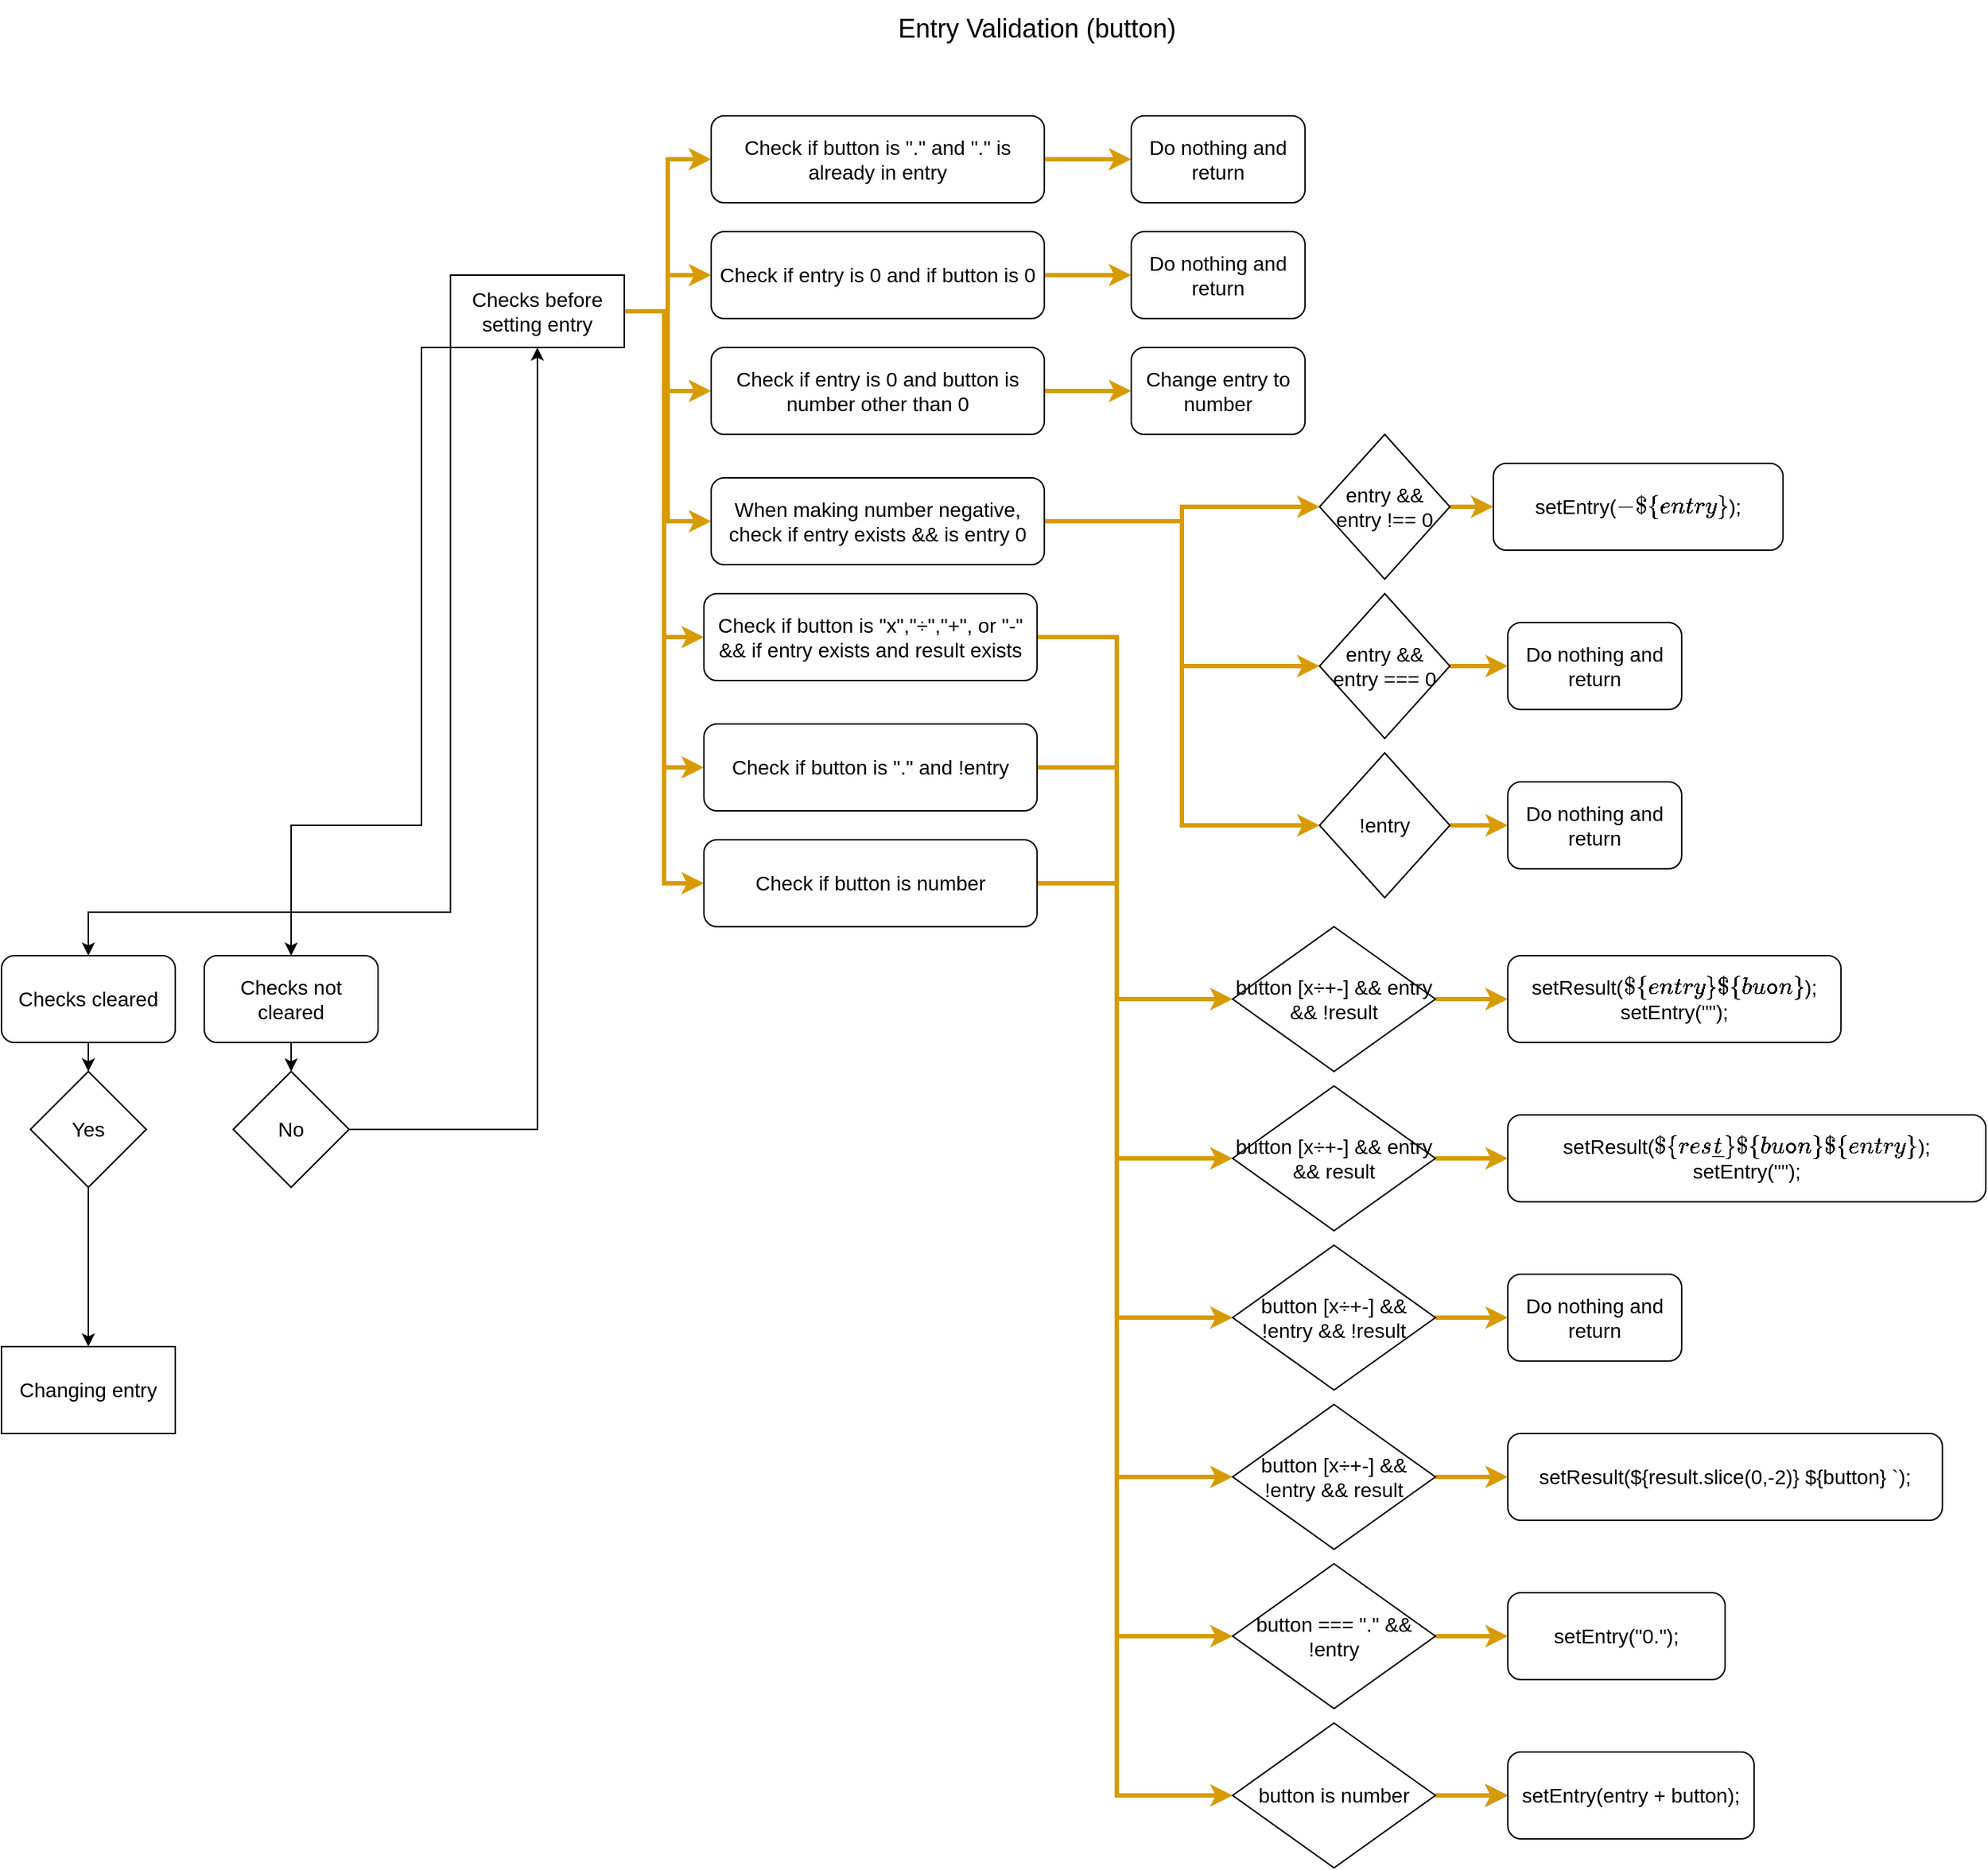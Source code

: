 <mxfile version="17.2.4" type="github">
  <diagram id="TZoMnfLU2BDx9-k30hga" name="Page-1">
    <mxGraphModel dx="1847" dy="580" grid="1" gridSize="10" guides="1" tooltips="1" connect="1" arrows="1" fold="1" page="1" pageScale="1" pageWidth="850" pageHeight="1100" math="0" shadow="0">
      <root>
        <mxCell id="0" />
        <mxCell id="1" parent="0" />
        <mxCell id="1ex6nhGH8Mem6hA5X4y0-2" value="Entry Validation (button)" style="text;html=1;strokeColor=none;fillColor=none;align=center;verticalAlign=middle;whiteSpace=wrap;rounded=0;fontSize=18;" vertex="1" parent="1">
          <mxGeometry x="325" y="40" width="200" height="40" as="geometry" />
        </mxCell>
        <mxCell id="1ex6nhGH8Mem6hA5X4y0-11" style="edgeStyle=orthogonalEdgeStyle;rounded=0;orthogonalLoop=1;jettySize=auto;html=1;exitX=1;exitY=0.5;exitDx=0;exitDy=0;entryX=0;entryY=0.5;entryDx=0;entryDy=0;fontSize=14;fillColor=#ffe6cc;strokeColor=#d79b00;strokeWidth=3;" edge="1" parent="1" source="1ex6nhGH8Mem6hA5X4y0-3" target="1ex6nhGH8Mem6hA5X4y0-8">
          <mxGeometry relative="1" as="geometry" />
        </mxCell>
        <mxCell id="1ex6nhGH8Mem6hA5X4y0-16" style="edgeStyle=orthogonalEdgeStyle;rounded=0;orthogonalLoop=1;jettySize=auto;html=1;exitX=1;exitY=0.5;exitDx=0;exitDy=0;entryX=0;entryY=0.5;entryDx=0;entryDy=0;fontSize=14;fillColor=#ffe6cc;strokeColor=#d79b00;strokeWidth=3;" edge="1" parent="1" source="1ex6nhGH8Mem6hA5X4y0-3" target="1ex6nhGH8Mem6hA5X4y0-15">
          <mxGeometry relative="1" as="geometry" />
        </mxCell>
        <mxCell id="1ex6nhGH8Mem6hA5X4y0-28" style="edgeStyle=orthogonalEdgeStyle;rounded=0;orthogonalLoop=1;jettySize=auto;html=1;exitX=1;exitY=0.5;exitDx=0;exitDy=0;entryX=0;entryY=0.5;entryDx=0;entryDy=0;fontSize=14;fillColor=#ffe6cc;strokeColor=#d79b00;strokeWidth=3;" edge="1" parent="1" source="1ex6nhGH8Mem6hA5X4y0-3" target="1ex6nhGH8Mem6hA5X4y0-27">
          <mxGeometry relative="1" as="geometry" />
        </mxCell>
        <mxCell id="1ex6nhGH8Mem6hA5X4y0-29" style="edgeStyle=orthogonalEdgeStyle;rounded=0;orthogonalLoop=1;jettySize=auto;html=1;exitX=1;exitY=0.5;exitDx=0;exitDy=0;entryX=0;entryY=0.5;entryDx=0;entryDy=0;fontSize=14;fillColor=#ffe6cc;strokeColor=#d79b00;strokeWidth=3;" edge="1" parent="1" source="1ex6nhGH8Mem6hA5X4y0-3" target="1ex6nhGH8Mem6hA5X4y0-26">
          <mxGeometry relative="1" as="geometry" />
        </mxCell>
        <mxCell id="1ex6nhGH8Mem6hA5X4y0-47" style="edgeStyle=orthogonalEdgeStyle;rounded=0;orthogonalLoop=1;jettySize=auto;html=1;entryX=0.5;entryY=0;entryDx=0;entryDy=0;fontSize=14;" edge="1" parent="1" source="1ex6nhGH8Mem6hA5X4y0-3" target="1ex6nhGH8Mem6hA5X4y0-45">
          <mxGeometry relative="1" as="geometry">
            <Array as="points">
              <mxPoint x="20" y="670" />
              <mxPoint x="-230" y="670" />
            </Array>
          </mxGeometry>
        </mxCell>
        <mxCell id="1ex6nhGH8Mem6hA5X4y0-48" style="edgeStyle=orthogonalEdgeStyle;rounded=0;orthogonalLoop=1;jettySize=auto;html=1;exitX=0.5;exitY=1;exitDx=0;exitDy=0;entryX=0.5;entryY=0;entryDx=0;entryDy=0;fontSize=14;" edge="1" parent="1" source="1ex6nhGH8Mem6hA5X4y0-3" target="1ex6nhGH8Mem6hA5X4y0-46">
          <mxGeometry relative="1" as="geometry">
            <Array as="points">
              <mxPoint y="280" />
              <mxPoint y="610" />
              <mxPoint x="-90" y="610" />
            </Array>
          </mxGeometry>
        </mxCell>
        <mxCell id="1ex6nhGH8Mem6hA5X4y0-60" style="edgeStyle=orthogonalEdgeStyle;rounded=0;orthogonalLoop=1;jettySize=auto;html=1;exitX=1;exitY=0.5;exitDx=0;exitDy=0;entryX=0;entryY=0.5;entryDx=0;entryDy=0;fontSize=14;strokeWidth=3;fillColor=#ffe6cc;strokeColor=#d79b00;" edge="1" parent="1" source="1ex6nhGH8Mem6hA5X4y0-3" target="1ex6nhGH8Mem6hA5X4y0-58">
          <mxGeometry relative="1" as="geometry" />
        </mxCell>
        <mxCell id="1ex6nhGH8Mem6hA5X4y0-87" style="edgeStyle=orthogonalEdgeStyle;rounded=0;orthogonalLoop=1;jettySize=auto;html=1;exitX=1;exitY=0.5;exitDx=0;exitDy=0;entryX=0;entryY=0.5;entryDx=0;entryDy=0;fontSize=14;strokeWidth=3;fillColor=#ffe6cc;strokeColor=#d79b00;" edge="1" parent="1" source="1ex6nhGH8Mem6hA5X4y0-3" target="1ex6nhGH8Mem6hA5X4y0-83">
          <mxGeometry relative="1" as="geometry" />
        </mxCell>
        <mxCell id="1ex6nhGH8Mem6hA5X4y0-91" style="edgeStyle=orthogonalEdgeStyle;rounded=0;orthogonalLoop=1;jettySize=auto;html=1;exitX=1;exitY=0.5;exitDx=0;exitDy=0;entryX=0;entryY=0.5;entryDx=0;entryDy=0;fontSize=14;strokeWidth=3;fillColor=#ffe6cc;strokeColor=#d79b00;" edge="1" parent="1" source="1ex6nhGH8Mem6hA5X4y0-3" target="1ex6nhGH8Mem6hA5X4y0-90">
          <mxGeometry relative="1" as="geometry" />
        </mxCell>
        <mxCell id="1ex6nhGH8Mem6hA5X4y0-3" value="Checks before setting entry" style="rounded=0;whiteSpace=wrap;html=1;fontSize=14;" vertex="1" parent="1">
          <mxGeometry x="20" y="230" width="120" height="50" as="geometry" />
        </mxCell>
        <mxCell id="1ex6nhGH8Mem6hA5X4y0-20" style="edgeStyle=orthogonalEdgeStyle;rounded=0;orthogonalLoop=1;jettySize=auto;html=1;exitX=1;exitY=0.5;exitDx=0;exitDy=0;entryX=0;entryY=0.5;entryDx=0;entryDy=0;fontSize=14;fillColor=#ffe6cc;strokeColor=#d79b00;strokeWidth=3;" edge="1" parent="1" source="1ex6nhGH8Mem6hA5X4y0-8" target="1ex6nhGH8Mem6hA5X4y0-19">
          <mxGeometry relative="1" as="geometry" />
        </mxCell>
        <mxCell id="1ex6nhGH8Mem6hA5X4y0-8" value="Check if entry is 0 and if button is 0" style="rounded=1;whiteSpace=wrap;html=1;fontSize=14;" vertex="1" parent="1">
          <mxGeometry x="200" y="200" width="230" height="60" as="geometry" />
        </mxCell>
        <mxCell id="1ex6nhGH8Mem6hA5X4y0-18" value="" style="edgeStyle=orthogonalEdgeStyle;rounded=0;orthogonalLoop=1;jettySize=auto;html=1;fontSize=14;fillColor=#ffe6cc;strokeColor=#d79b00;strokeWidth=3;" edge="1" parent="1" source="1ex6nhGH8Mem6hA5X4y0-15" target="1ex6nhGH8Mem6hA5X4y0-17">
          <mxGeometry relative="1" as="geometry" />
        </mxCell>
        <mxCell id="1ex6nhGH8Mem6hA5X4y0-15" value="Check if button is &quot;.&quot; and &quot;.&quot; is already in entry" style="rounded=1;whiteSpace=wrap;html=1;fontSize=14;" vertex="1" parent="1">
          <mxGeometry x="200" y="120" width="230" height="60" as="geometry" />
        </mxCell>
        <mxCell id="1ex6nhGH8Mem6hA5X4y0-17" value="Do nothing and return" style="rounded=1;whiteSpace=wrap;html=1;fontSize=14;" vertex="1" parent="1">
          <mxGeometry x="490" y="120" width="120" height="60" as="geometry" />
        </mxCell>
        <mxCell id="1ex6nhGH8Mem6hA5X4y0-19" value="Do nothing and return" style="rounded=1;whiteSpace=wrap;html=1;fontSize=14;" vertex="1" parent="1">
          <mxGeometry x="490" y="200" width="120" height="60" as="geometry" />
        </mxCell>
        <mxCell id="1ex6nhGH8Mem6hA5X4y0-21" value="Change entry to number" style="rounded=1;whiteSpace=wrap;html=1;fontSize=14;" vertex="1" parent="1">
          <mxGeometry x="490" y="280" width="120" height="60" as="geometry" />
        </mxCell>
        <mxCell id="1ex6nhGH8Mem6hA5X4y0-36" style="edgeStyle=orthogonalEdgeStyle;rounded=0;orthogonalLoop=1;jettySize=auto;html=1;exitX=1;exitY=0.5;exitDx=0;exitDy=0;entryX=0;entryY=0.5;entryDx=0;entryDy=0;fontSize=14;fillColor=#ffe6cc;strokeColor=#d79b00;strokeWidth=3;" edge="1" parent="1" source="1ex6nhGH8Mem6hA5X4y0-24" target="1ex6nhGH8Mem6hA5X4y0-35">
          <mxGeometry relative="1" as="geometry" />
        </mxCell>
        <mxCell id="1ex6nhGH8Mem6hA5X4y0-24" value="entry &amp;amp;&amp;amp; entry !== 0" style="rhombus;whiteSpace=wrap;html=1;fontSize=14;" vertex="1" parent="1">
          <mxGeometry x="620" y="340" width="90" height="100" as="geometry" />
        </mxCell>
        <mxCell id="1ex6nhGH8Mem6hA5X4y0-31" style="edgeStyle=orthogonalEdgeStyle;rounded=0;orthogonalLoop=1;jettySize=auto;html=1;exitX=1;exitY=0.5;exitDx=0;exitDy=0;entryX=0;entryY=0.5;entryDx=0;entryDy=0;fontSize=14;fillColor=#ffe6cc;strokeColor=#d79b00;strokeWidth=3;" edge="1" parent="1" source="1ex6nhGH8Mem6hA5X4y0-26" target="1ex6nhGH8Mem6hA5X4y0-24">
          <mxGeometry relative="1" as="geometry" />
        </mxCell>
        <mxCell id="1ex6nhGH8Mem6hA5X4y0-34" style="edgeStyle=orthogonalEdgeStyle;rounded=0;orthogonalLoop=1;jettySize=auto;html=1;exitX=1;exitY=0.5;exitDx=0;exitDy=0;entryX=0;entryY=0.5;entryDx=0;entryDy=0;fontSize=14;fillColor=#ffe6cc;strokeColor=#d79b00;strokeWidth=3;" edge="1" parent="1" source="1ex6nhGH8Mem6hA5X4y0-26" target="1ex6nhGH8Mem6hA5X4y0-33">
          <mxGeometry relative="1" as="geometry" />
        </mxCell>
        <mxCell id="1ex6nhGH8Mem6hA5X4y0-43" style="edgeStyle=orthogonalEdgeStyle;rounded=0;orthogonalLoop=1;jettySize=auto;html=1;exitX=1;exitY=0.5;exitDx=0;exitDy=0;entryX=0;entryY=0.5;entryDx=0;entryDy=0;fontSize=14;fillColor=#ffe6cc;strokeColor=#d79b00;strokeWidth=3;" edge="1" parent="1" source="1ex6nhGH8Mem6hA5X4y0-26" target="1ex6nhGH8Mem6hA5X4y0-40">
          <mxGeometry relative="1" as="geometry" />
        </mxCell>
        <mxCell id="1ex6nhGH8Mem6hA5X4y0-26" value="When making number negative, check if entry exists &amp;amp;&amp;amp; is entry 0" style="rounded=1;whiteSpace=wrap;html=1;fontSize=14;" vertex="1" parent="1">
          <mxGeometry x="200" y="370" width="230" height="60" as="geometry" />
        </mxCell>
        <mxCell id="1ex6nhGH8Mem6hA5X4y0-30" style="edgeStyle=orthogonalEdgeStyle;rounded=0;orthogonalLoop=1;jettySize=auto;html=1;exitX=1;exitY=0.5;exitDx=0;exitDy=0;fontSize=14;fillColor=#ffe6cc;strokeColor=#d79b00;strokeWidth=3;" edge="1" parent="1" source="1ex6nhGH8Mem6hA5X4y0-27" target="1ex6nhGH8Mem6hA5X4y0-21">
          <mxGeometry relative="1" as="geometry" />
        </mxCell>
        <mxCell id="1ex6nhGH8Mem6hA5X4y0-27" value="Check if entry is 0 and button is number other than 0" style="rounded=1;whiteSpace=wrap;html=1;fontSize=14;" vertex="1" parent="1">
          <mxGeometry x="200" y="280" width="230" height="60" as="geometry" />
        </mxCell>
        <mxCell id="1ex6nhGH8Mem6hA5X4y0-39" style="edgeStyle=orthogonalEdgeStyle;rounded=0;orthogonalLoop=1;jettySize=auto;html=1;exitX=1;exitY=0.5;exitDx=0;exitDy=0;fontSize=14;fillColor=#ffe6cc;strokeColor=#d79b00;strokeWidth=3;" edge="1" parent="1" source="1ex6nhGH8Mem6hA5X4y0-33" target="1ex6nhGH8Mem6hA5X4y0-38">
          <mxGeometry relative="1" as="geometry" />
        </mxCell>
        <mxCell id="1ex6nhGH8Mem6hA5X4y0-33" value="entry &amp;amp;&amp;amp; entry === 0" style="rhombus;whiteSpace=wrap;html=1;fontSize=14;" vertex="1" parent="1">
          <mxGeometry x="620" y="450" width="90" height="100" as="geometry" />
        </mxCell>
        <mxCell id="1ex6nhGH8Mem6hA5X4y0-35" value="setEntry(`-${entry}`);" style="rounded=1;whiteSpace=wrap;html=1;fontSize=14;" vertex="1" parent="1">
          <mxGeometry x="740" y="360" width="200" height="60" as="geometry" />
        </mxCell>
        <mxCell id="1ex6nhGH8Mem6hA5X4y0-38" value="Do nothing and return" style="rounded=1;whiteSpace=wrap;html=1;fontSize=14;" vertex="1" parent="1">
          <mxGeometry x="750" y="470" width="120" height="60" as="geometry" />
        </mxCell>
        <mxCell id="1ex6nhGH8Mem6hA5X4y0-42" style="edgeStyle=orthogonalEdgeStyle;rounded=0;orthogonalLoop=1;jettySize=auto;html=1;exitX=1;exitY=0.5;exitDx=0;exitDy=0;entryX=0;entryY=0.5;entryDx=0;entryDy=0;fontSize=14;fillColor=#ffe6cc;strokeColor=#d79b00;strokeWidth=3;" edge="1" parent="1" source="1ex6nhGH8Mem6hA5X4y0-40" target="1ex6nhGH8Mem6hA5X4y0-41">
          <mxGeometry relative="1" as="geometry" />
        </mxCell>
        <mxCell id="1ex6nhGH8Mem6hA5X4y0-40" value="!entry" style="rhombus;whiteSpace=wrap;html=1;fontSize=14;" vertex="1" parent="1">
          <mxGeometry x="620" y="560" width="90" height="100" as="geometry" />
        </mxCell>
        <mxCell id="1ex6nhGH8Mem6hA5X4y0-41" value="Do nothing and return" style="rounded=1;whiteSpace=wrap;html=1;fontSize=14;" vertex="1" parent="1">
          <mxGeometry x="750" y="580" width="120" height="60" as="geometry" />
        </mxCell>
        <mxCell id="1ex6nhGH8Mem6hA5X4y0-51" style="edgeStyle=orthogonalEdgeStyle;rounded=0;orthogonalLoop=1;jettySize=auto;html=1;exitX=0.5;exitY=1;exitDx=0;exitDy=0;entryX=0.5;entryY=0;entryDx=0;entryDy=0;fontSize=14;" edge="1" parent="1" source="1ex6nhGH8Mem6hA5X4y0-45" target="1ex6nhGH8Mem6hA5X4y0-49">
          <mxGeometry relative="1" as="geometry" />
        </mxCell>
        <mxCell id="1ex6nhGH8Mem6hA5X4y0-45" value="Checks cleared" style="rounded=1;whiteSpace=wrap;html=1;fontSize=14;" vertex="1" parent="1">
          <mxGeometry x="-290" y="700" width="120" height="60" as="geometry" />
        </mxCell>
        <mxCell id="1ex6nhGH8Mem6hA5X4y0-52" style="edgeStyle=orthogonalEdgeStyle;rounded=0;orthogonalLoop=1;jettySize=auto;html=1;exitX=0.5;exitY=1;exitDx=0;exitDy=0;entryX=0.5;entryY=0;entryDx=0;entryDy=0;fontSize=14;" edge="1" parent="1" source="1ex6nhGH8Mem6hA5X4y0-46" target="1ex6nhGH8Mem6hA5X4y0-50">
          <mxGeometry relative="1" as="geometry" />
        </mxCell>
        <mxCell id="1ex6nhGH8Mem6hA5X4y0-46" value="Checks not cleared" style="rounded=1;whiteSpace=wrap;html=1;fontSize=14;" vertex="1" parent="1">
          <mxGeometry x="-150" y="700" width="120" height="60" as="geometry" />
        </mxCell>
        <mxCell id="1ex6nhGH8Mem6hA5X4y0-55" style="edgeStyle=orthogonalEdgeStyle;rounded=0;orthogonalLoop=1;jettySize=auto;html=1;exitX=0.5;exitY=1;exitDx=0;exitDy=0;entryX=0.5;entryY=0;entryDx=0;entryDy=0;fontSize=14;" edge="1" parent="1" source="1ex6nhGH8Mem6hA5X4y0-49" target="1ex6nhGH8Mem6hA5X4y0-54">
          <mxGeometry relative="1" as="geometry" />
        </mxCell>
        <mxCell id="1ex6nhGH8Mem6hA5X4y0-49" value="Yes" style="rhombus;whiteSpace=wrap;html=1;fontSize=14;" vertex="1" parent="1">
          <mxGeometry x="-270" y="780" width="80" height="80" as="geometry" />
        </mxCell>
        <mxCell id="1ex6nhGH8Mem6hA5X4y0-78" style="edgeStyle=orthogonalEdgeStyle;rounded=0;orthogonalLoop=1;jettySize=auto;html=1;exitX=1;exitY=0.5;exitDx=0;exitDy=0;entryX=0.5;entryY=1;entryDx=0;entryDy=0;fontSize=14;strokeWidth=1;" edge="1" parent="1" source="1ex6nhGH8Mem6hA5X4y0-50" target="1ex6nhGH8Mem6hA5X4y0-3">
          <mxGeometry relative="1" as="geometry" />
        </mxCell>
        <mxCell id="1ex6nhGH8Mem6hA5X4y0-50" value="No" style="rhombus;whiteSpace=wrap;html=1;fontSize=14;" vertex="1" parent="1">
          <mxGeometry x="-130" y="780" width="80" height="80" as="geometry" />
        </mxCell>
        <mxCell id="1ex6nhGH8Mem6hA5X4y0-54" value="Changing entry" style="rounded=0;whiteSpace=wrap;html=1;fontSize=14;" vertex="1" parent="1">
          <mxGeometry x="-290" y="970" width="120" height="60" as="geometry" />
        </mxCell>
        <mxCell id="1ex6nhGH8Mem6hA5X4y0-67" style="edgeStyle=orthogonalEdgeStyle;rounded=0;orthogonalLoop=1;jettySize=auto;html=1;exitX=1;exitY=0.5;exitDx=0;exitDy=0;entryX=0;entryY=0.5;entryDx=0;entryDy=0;fontSize=14;strokeWidth=3;fillColor=#ffe6cc;strokeColor=#d79b00;" edge="1" parent="1" source="1ex6nhGH8Mem6hA5X4y0-58" target="1ex6nhGH8Mem6hA5X4y0-61">
          <mxGeometry relative="1" as="geometry">
            <Array as="points">
              <mxPoint x="480" y="480" />
              <mxPoint x="480" y="730" />
            </Array>
          </mxGeometry>
        </mxCell>
        <mxCell id="1ex6nhGH8Mem6hA5X4y0-68" style="edgeStyle=orthogonalEdgeStyle;rounded=0;orthogonalLoop=1;jettySize=auto;html=1;exitX=1;exitY=0.5;exitDx=0;exitDy=0;entryX=0;entryY=0.5;entryDx=0;entryDy=0;fontSize=14;strokeWidth=3;fillColor=#ffe6cc;strokeColor=#d79b00;" edge="1" parent="1" source="1ex6nhGH8Mem6hA5X4y0-58" target="1ex6nhGH8Mem6hA5X4y0-63">
          <mxGeometry relative="1" as="geometry">
            <Array as="points">
              <mxPoint x="480" y="480" />
              <mxPoint x="480" y="840" />
            </Array>
          </mxGeometry>
        </mxCell>
        <mxCell id="1ex6nhGH8Mem6hA5X4y0-73" style="edgeStyle=orthogonalEdgeStyle;rounded=0;orthogonalLoop=1;jettySize=auto;html=1;exitX=1;exitY=0.5;exitDx=0;exitDy=0;entryX=0;entryY=0.5;entryDx=0;entryDy=0;fontSize=14;strokeWidth=3;fillColor=#ffe6cc;strokeColor=#d79b00;" edge="1" parent="1" source="1ex6nhGH8Mem6hA5X4y0-58" target="1ex6nhGH8Mem6hA5X4y0-70">
          <mxGeometry relative="1" as="geometry">
            <Array as="points">
              <mxPoint x="480" y="480" />
              <mxPoint x="480" y="950" />
            </Array>
          </mxGeometry>
        </mxCell>
        <mxCell id="1ex6nhGH8Mem6hA5X4y0-76" style="edgeStyle=orthogonalEdgeStyle;rounded=0;orthogonalLoop=1;jettySize=auto;html=1;exitX=1;exitY=0.5;exitDx=0;exitDy=0;entryX=0;entryY=0.5;entryDx=0;entryDy=0;fontSize=14;strokeWidth=3;fillColor=#ffe6cc;strokeColor=#d79b00;" edge="1" parent="1" source="1ex6nhGH8Mem6hA5X4y0-58" target="1ex6nhGH8Mem6hA5X4y0-74">
          <mxGeometry relative="1" as="geometry">
            <Array as="points">
              <mxPoint x="480" y="480" />
              <mxPoint x="480" y="1060" />
            </Array>
          </mxGeometry>
        </mxCell>
        <mxCell id="1ex6nhGH8Mem6hA5X4y0-58" value="Check if button is &quot;x&quot;,&quot;÷&quot;,&quot;+&quot;, or &quot;-&quot; &amp;amp;&amp;amp; if entry exists and result exists" style="rounded=1;whiteSpace=wrap;html=1;fontSize=14;" vertex="1" parent="1">
          <mxGeometry x="195" y="450" width="230" height="60" as="geometry" />
        </mxCell>
        <mxCell id="1ex6nhGH8Mem6hA5X4y0-79" style="edgeStyle=orthogonalEdgeStyle;rounded=0;orthogonalLoop=1;jettySize=auto;html=1;exitX=1;exitY=0.5;exitDx=0;exitDy=0;entryX=0;entryY=0.5;entryDx=0;entryDy=0;fontSize=14;strokeWidth=3;fillColor=#ffe6cc;strokeColor=#d79b00;" edge="1" parent="1" source="1ex6nhGH8Mem6hA5X4y0-61" target="1ex6nhGH8Mem6hA5X4y0-62">
          <mxGeometry relative="1" as="geometry" />
        </mxCell>
        <mxCell id="1ex6nhGH8Mem6hA5X4y0-61" value="button [x÷+-] &amp;amp;&amp;amp; entry &amp;amp;&amp;amp; !result" style="rhombus;whiteSpace=wrap;html=1;fontSize=14;" vertex="1" parent="1">
          <mxGeometry x="560" y="680" width="140" height="100" as="geometry" />
        </mxCell>
        <mxCell id="1ex6nhGH8Mem6hA5X4y0-62" value="setResult(`${entry} ${button} `);&lt;br&gt;setEntry(&quot;&quot;);" style="rounded=1;whiteSpace=wrap;html=1;fontSize=14;" vertex="1" parent="1">
          <mxGeometry x="750" y="700" width="230" height="60" as="geometry" />
        </mxCell>
        <mxCell id="1ex6nhGH8Mem6hA5X4y0-80" style="edgeStyle=orthogonalEdgeStyle;rounded=0;orthogonalLoop=1;jettySize=auto;html=1;exitX=1;exitY=0.5;exitDx=0;exitDy=0;entryX=0;entryY=0.5;entryDx=0;entryDy=0;fontSize=14;strokeWidth=3;fillColor=#ffe6cc;strokeColor=#d79b00;" edge="1" parent="1" source="1ex6nhGH8Mem6hA5X4y0-63" target="1ex6nhGH8Mem6hA5X4y0-64">
          <mxGeometry relative="1" as="geometry" />
        </mxCell>
        <mxCell id="1ex6nhGH8Mem6hA5X4y0-63" value="button [x÷+-] &amp;amp;&amp;amp; entry &amp;amp;&amp;amp; result" style="rhombus;whiteSpace=wrap;html=1;fontSize=14;" vertex="1" parent="1">
          <mxGeometry x="560" y="790" width="140" height="100" as="geometry" />
        </mxCell>
        <mxCell id="1ex6nhGH8Mem6hA5X4y0-64" value="setResult(`${result} ${button} ${entry} `);&lt;br&gt;setEntry(&quot;&quot;);" style="rounded=1;whiteSpace=wrap;html=1;fontSize=14;" vertex="1" parent="1">
          <mxGeometry x="750" y="810" width="330" height="60" as="geometry" />
        </mxCell>
        <mxCell id="1ex6nhGH8Mem6hA5X4y0-81" style="edgeStyle=orthogonalEdgeStyle;rounded=0;orthogonalLoop=1;jettySize=auto;html=1;exitX=1;exitY=0.5;exitDx=0;exitDy=0;entryX=0;entryY=0.5;entryDx=0;entryDy=0;fontSize=14;strokeWidth=3;fillColor=#ffe6cc;strokeColor=#d79b00;" edge="1" parent="1" source="1ex6nhGH8Mem6hA5X4y0-70" target="1ex6nhGH8Mem6hA5X4y0-71">
          <mxGeometry relative="1" as="geometry" />
        </mxCell>
        <mxCell id="1ex6nhGH8Mem6hA5X4y0-70" value="button [x÷+-] &amp;amp;&amp;amp; !entry &amp;amp;&amp;amp; !result" style="rhombus;whiteSpace=wrap;html=1;fontSize=14;" vertex="1" parent="1">
          <mxGeometry x="560" y="900" width="140" height="100" as="geometry" />
        </mxCell>
        <mxCell id="1ex6nhGH8Mem6hA5X4y0-71" value="Do nothing and return" style="rounded=1;whiteSpace=wrap;html=1;fontSize=14;" vertex="1" parent="1">
          <mxGeometry x="750" y="920" width="120" height="60" as="geometry" />
        </mxCell>
        <mxCell id="1ex6nhGH8Mem6hA5X4y0-82" style="edgeStyle=orthogonalEdgeStyle;rounded=0;orthogonalLoop=1;jettySize=auto;html=1;exitX=1;exitY=0.5;exitDx=0;exitDy=0;entryX=0;entryY=0.5;entryDx=0;entryDy=0;fontSize=14;strokeWidth=3;fillColor=#ffe6cc;strokeColor=#d79b00;" edge="1" parent="1" source="1ex6nhGH8Mem6hA5X4y0-74" target="1ex6nhGH8Mem6hA5X4y0-75">
          <mxGeometry relative="1" as="geometry" />
        </mxCell>
        <mxCell id="1ex6nhGH8Mem6hA5X4y0-74" value="button [x÷+-] &amp;amp;&amp;amp; !entry &amp;amp;&amp;amp; result" style="rhombus;whiteSpace=wrap;html=1;fontSize=14;" vertex="1" parent="1">
          <mxGeometry x="560" y="1010" width="140" height="100" as="geometry" />
        </mxCell>
        <mxCell id="1ex6nhGH8Mem6hA5X4y0-75" value="setResult(${result.slice(0,-2)} ${button} `);" style="rounded=1;whiteSpace=wrap;html=1;fontSize=14;" vertex="1" parent="1">
          <mxGeometry x="750" y="1030" width="300" height="60" as="geometry" />
        </mxCell>
        <mxCell id="1ex6nhGH8Mem6hA5X4y0-88" style="edgeStyle=orthogonalEdgeStyle;rounded=0;orthogonalLoop=1;jettySize=auto;html=1;exitX=1;exitY=0.5;exitDx=0;exitDy=0;entryX=0;entryY=0.5;entryDx=0;entryDy=0;fontSize=14;strokeWidth=3;fillColor=#ffe6cc;strokeColor=#d79b00;" edge="1" parent="1" source="1ex6nhGH8Mem6hA5X4y0-83" target="1ex6nhGH8Mem6hA5X4y0-84">
          <mxGeometry relative="1" as="geometry">
            <Array as="points">
              <mxPoint x="480" y="570" />
              <mxPoint x="480" y="1170" />
            </Array>
          </mxGeometry>
        </mxCell>
        <mxCell id="1ex6nhGH8Mem6hA5X4y0-83" value="Check if button is &quot;.&quot; and !entry" style="rounded=1;whiteSpace=wrap;html=1;fontSize=14;" vertex="1" parent="1">
          <mxGeometry x="195" y="540" width="230" height="60" as="geometry" />
        </mxCell>
        <mxCell id="1ex6nhGH8Mem6hA5X4y0-89" style="edgeStyle=orthogonalEdgeStyle;rounded=0;orthogonalLoop=1;jettySize=auto;html=1;exitX=1;exitY=0.5;exitDx=0;exitDy=0;entryX=0;entryY=0.5;entryDx=0;entryDy=0;fontSize=14;strokeWidth=3;fillColor=#ffe6cc;strokeColor=#d79b00;" edge="1" parent="1" source="1ex6nhGH8Mem6hA5X4y0-84" target="1ex6nhGH8Mem6hA5X4y0-85">
          <mxGeometry relative="1" as="geometry" />
        </mxCell>
        <mxCell id="1ex6nhGH8Mem6hA5X4y0-84" value="button === &quot;.&quot; &amp;amp;&amp;amp; !entry" style="rhombus;whiteSpace=wrap;html=1;fontSize=14;" vertex="1" parent="1">
          <mxGeometry x="560" y="1120" width="140" height="100" as="geometry" />
        </mxCell>
        <mxCell id="1ex6nhGH8Mem6hA5X4y0-85" value="setEntry(&quot;0.&quot;);" style="rounded=1;whiteSpace=wrap;html=1;fontSize=14;" vertex="1" parent="1">
          <mxGeometry x="750" y="1140" width="150" height="60" as="geometry" />
        </mxCell>
        <mxCell id="1ex6nhGH8Mem6hA5X4y0-92" style="edgeStyle=orthogonalEdgeStyle;rounded=0;orthogonalLoop=1;jettySize=auto;html=1;exitX=1;exitY=0.5;exitDx=0;exitDy=0;fontSize=14;strokeWidth=3;entryX=0;entryY=0.5;entryDx=0;entryDy=0;fillColor=#ffe6cc;strokeColor=#d79b00;" edge="1" parent="1" source="1ex6nhGH8Mem6hA5X4y0-90" target="1ex6nhGH8Mem6hA5X4y0-93">
          <mxGeometry relative="1" as="geometry">
            <mxPoint x="480" y="1360.8" as="targetPoint" />
            <Array as="points">
              <mxPoint x="480" y="650" />
              <mxPoint x="480" y="1280" />
            </Array>
          </mxGeometry>
        </mxCell>
        <mxCell id="1ex6nhGH8Mem6hA5X4y0-90" value="Check if button is number" style="rounded=1;whiteSpace=wrap;html=1;fontSize=14;" vertex="1" parent="1">
          <mxGeometry x="195" y="620" width="230" height="60" as="geometry" />
        </mxCell>
        <mxCell id="1ex6nhGH8Mem6hA5X4y0-94" style="edgeStyle=orthogonalEdgeStyle;rounded=0;orthogonalLoop=1;jettySize=auto;html=1;exitX=1;exitY=0.5;exitDx=0;exitDy=0;fontSize=14;strokeWidth=3;entryX=0;entryY=0.5;entryDx=0;entryDy=0;" edge="1" parent="1" source="1ex6nhGH8Mem6hA5X4y0-93" target="1ex6nhGH8Mem6hA5X4y0-95">
          <mxGeometry relative="1" as="geometry">
            <mxPoint x="730" y="1310" as="targetPoint" />
          </mxGeometry>
        </mxCell>
        <mxCell id="1ex6nhGH8Mem6hA5X4y0-96" value="" style="edgeStyle=orthogonalEdgeStyle;rounded=0;orthogonalLoop=1;jettySize=auto;html=1;fontSize=14;strokeWidth=3;fillColor=#ffe6cc;strokeColor=#d79b00;" edge="1" parent="1" source="1ex6nhGH8Mem6hA5X4y0-93" target="1ex6nhGH8Mem6hA5X4y0-95">
          <mxGeometry relative="1" as="geometry" />
        </mxCell>
        <mxCell id="1ex6nhGH8Mem6hA5X4y0-93" value="button is number" style="rhombus;whiteSpace=wrap;html=1;fontSize=14;" vertex="1" parent="1">
          <mxGeometry x="560" y="1230" width="140" height="100" as="geometry" />
        </mxCell>
        <mxCell id="1ex6nhGH8Mem6hA5X4y0-95" value="setEntry(entry + button);" style="rounded=1;whiteSpace=wrap;html=1;fontSize=14;" vertex="1" parent="1">
          <mxGeometry x="750" y="1250" width="170" height="60" as="geometry" />
        </mxCell>
      </root>
    </mxGraphModel>
  </diagram>
</mxfile>
